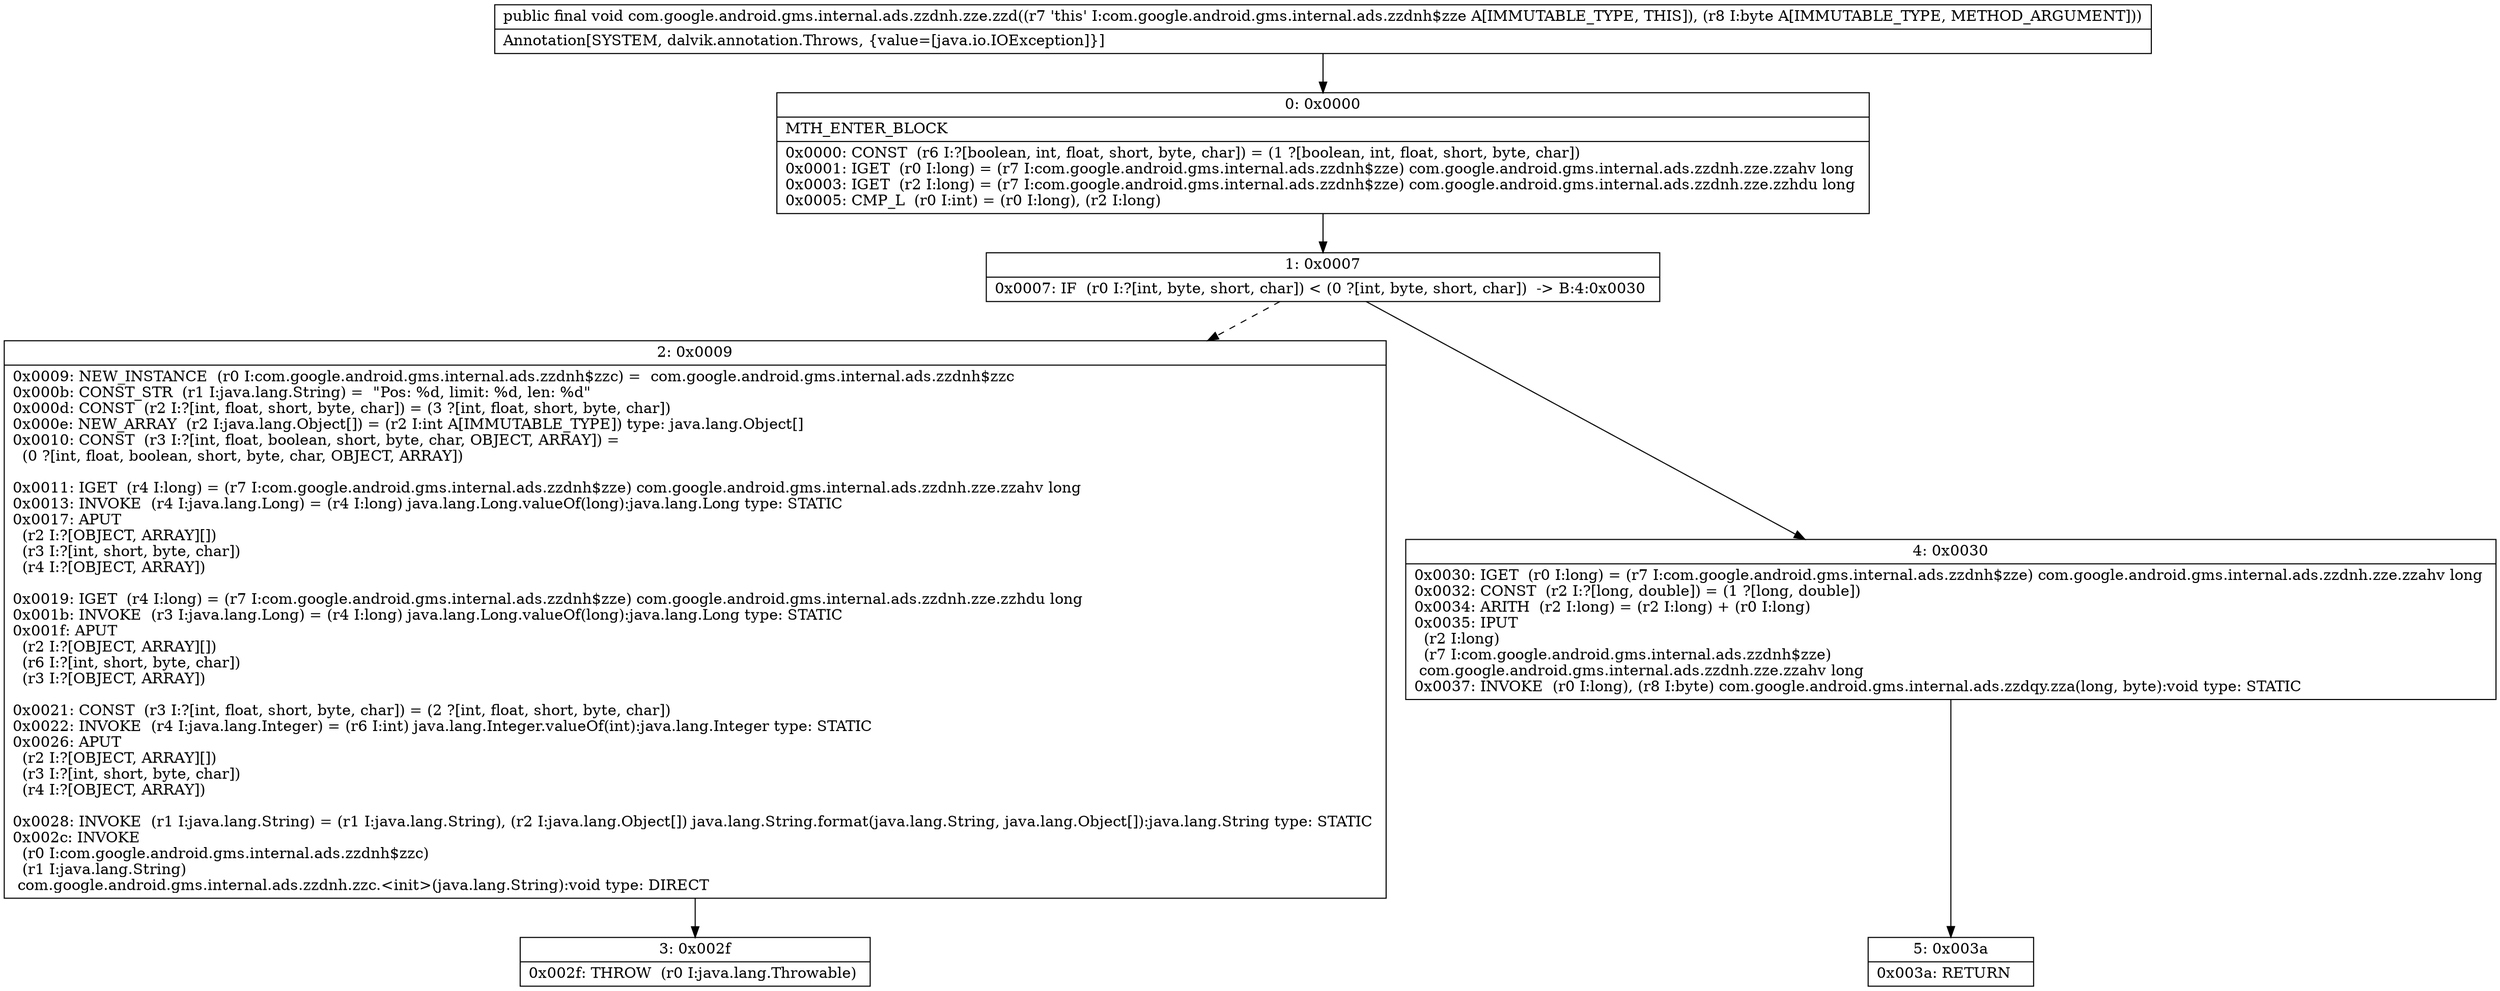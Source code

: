 digraph "CFG forcom.google.android.gms.internal.ads.zzdnh.zze.zzd(B)V" {
Node_0 [shape=record,label="{0\:\ 0x0000|MTH_ENTER_BLOCK\l|0x0000: CONST  (r6 I:?[boolean, int, float, short, byte, char]) = (1 ?[boolean, int, float, short, byte, char]) \l0x0001: IGET  (r0 I:long) = (r7 I:com.google.android.gms.internal.ads.zzdnh$zze) com.google.android.gms.internal.ads.zzdnh.zze.zzahv long \l0x0003: IGET  (r2 I:long) = (r7 I:com.google.android.gms.internal.ads.zzdnh$zze) com.google.android.gms.internal.ads.zzdnh.zze.zzhdu long \l0x0005: CMP_L  (r0 I:int) = (r0 I:long), (r2 I:long) \l}"];
Node_1 [shape=record,label="{1\:\ 0x0007|0x0007: IF  (r0 I:?[int, byte, short, char]) \< (0 ?[int, byte, short, char])  \-\> B:4:0x0030 \l}"];
Node_2 [shape=record,label="{2\:\ 0x0009|0x0009: NEW_INSTANCE  (r0 I:com.google.android.gms.internal.ads.zzdnh$zzc) =  com.google.android.gms.internal.ads.zzdnh$zzc \l0x000b: CONST_STR  (r1 I:java.lang.String) =  \"Pos: %d, limit: %d, len: %d\" \l0x000d: CONST  (r2 I:?[int, float, short, byte, char]) = (3 ?[int, float, short, byte, char]) \l0x000e: NEW_ARRAY  (r2 I:java.lang.Object[]) = (r2 I:int A[IMMUTABLE_TYPE]) type: java.lang.Object[] \l0x0010: CONST  (r3 I:?[int, float, boolean, short, byte, char, OBJECT, ARRAY]) = \l  (0 ?[int, float, boolean, short, byte, char, OBJECT, ARRAY])\l \l0x0011: IGET  (r4 I:long) = (r7 I:com.google.android.gms.internal.ads.zzdnh$zze) com.google.android.gms.internal.ads.zzdnh.zze.zzahv long \l0x0013: INVOKE  (r4 I:java.lang.Long) = (r4 I:long) java.lang.Long.valueOf(long):java.lang.Long type: STATIC \l0x0017: APUT  \l  (r2 I:?[OBJECT, ARRAY][])\l  (r3 I:?[int, short, byte, char])\l  (r4 I:?[OBJECT, ARRAY])\l \l0x0019: IGET  (r4 I:long) = (r7 I:com.google.android.gms.internal.ads.zzdnh$zze) com.google.android.gms.internal.ads.zzdnh.zze.zzhdu long \l0x001b: INVOKE  (r3 I:java.lang.Long) = (r4 I:long) java.lang.Long.valueOf(long):java.lang.Long type: STATIC \l0x001f: APUT  \l  (r2 I:?[OBJECT, ARRAY][])\l  (r6 I:?[int, short, byte, char])\l  (r3 I:?[OBJECT, ARRAY])\l \l0x0021: CONST  (r3 I:?[int, float, short, byte, char]) = (2 ?[int, float, short, byte, char]) \l0x0022: INVOKE  (r4 I:java.lang.Integer) = (r6 I:int) java.lang.Integer.valueOf(int):java.lang.Integer type: STATIC \l0x0026: APUT  \l  (r2 I:?[OBJECT, ARRAY][])\l  (r3 I:?[int, short, byte, char])\l  (r4 I:?[OBJECT, ARRAY])\l \l0x0028: INVOKE  (r1 I:java.lang.String) = (r1 I:java.lang.String), (r2 I:java.lang.Object[]) java.lang.String.format(java.lang.String, java.lang.Object[]):java.lang.String type: STATIC \l0x002c: INVOKE  \l  (r0 I:com.google.android.gms.internal.ads.zzdnh$zzc)\l  (r1 I:java.lang.String)\l com.google.android.gms.internal.ads.zzdnh.zzc.\<init\>(java.lang.String):void type: DIRECT \l}"];
Node_3 [shape=record,label="{3\:\ 0x002f|0x002f: THROW  (r0 I:java.lang.Throwable) \l}"];
Node_4 [shape=record,label="{4\:\ 0x0030|0x0030: IGET  (r0 I:long) = (r7 I:com.google.android.gms.internal.ads.zzdnh$zze) com.google.android.gms.internal.ads.zzdnh.zze.zzahv long \l0x0032: CONST  (r2 I:?[long, double]) = (1 ?[long, double]) \l0x0034: ARITH  (r2 I:long) = (r2 I:long) + (r0 I:long) \l0x0035: IPUT  \l  (r2 I:long)\l  (r7 I:com.google.android.gms.internal.ads.zzdnh$zze)\l com.google.android.gms.internal.ads.zzdnh.zze.zzahv long \l0x0037: INVOKE  (r0 I:long), (r8 I:byte) com.google.android.gms.internal.ads.zzdqy.zza(long, byte):void type: STATIC \l}"];
Node_5 [shape=record,label="{5\:\ 0x003a|0x003a: RETURN   \l}"];
MethodNode[shape=record,label="{public final void com.google.android.gms.internal.ads.zzdnh.zze.zzd((r7 'this' I:com.google.android.gms.internal.ads.zzdnh$zze A[IMMUTABLE_TYPE, THIS]), (r8 I:byte A[IMMUTABLE_TYPE, METHOD_ARGUMENT]))  | Annotation[SYSTEM, dalvik.annotation.Throws, \{value=[java.io.IOException]\}]\l}"];
MethodNode -> Node_0;
Node_0 -> Node_1;
Node_1 -> Node_2[style=dashed];
Node_1 -> Node_4;
Node_2 -> Node_3;
Node_4 -> Node_5;
}

